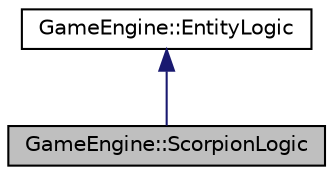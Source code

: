 digraph "GameEngine::ScorpionLogic"
{
  edge [fontname="Helvetica",fontsize="10",labelfontname="Helvetica",labelfontsize="10"];
  node [fontname="Helvetica",fontsize="10",shape=record];
  Node0 [label="GameEngine::ScorpionLogic",height=0.2,width=0.4,color="black", fillcolor="grey75", style="filled", fontcolor="black"];
  Node1 -> Node0 [dir="back",color="midnightblue",fontsize="10",style="solid",fontname="Helvetica"];
  Node1 [label="GameEngine::EntityLogic",height=0.2,width=0.4,color="black", fillcolor="white", style="filled",URL="$class_game_engine_1_1_entity_logic.html"];
}
